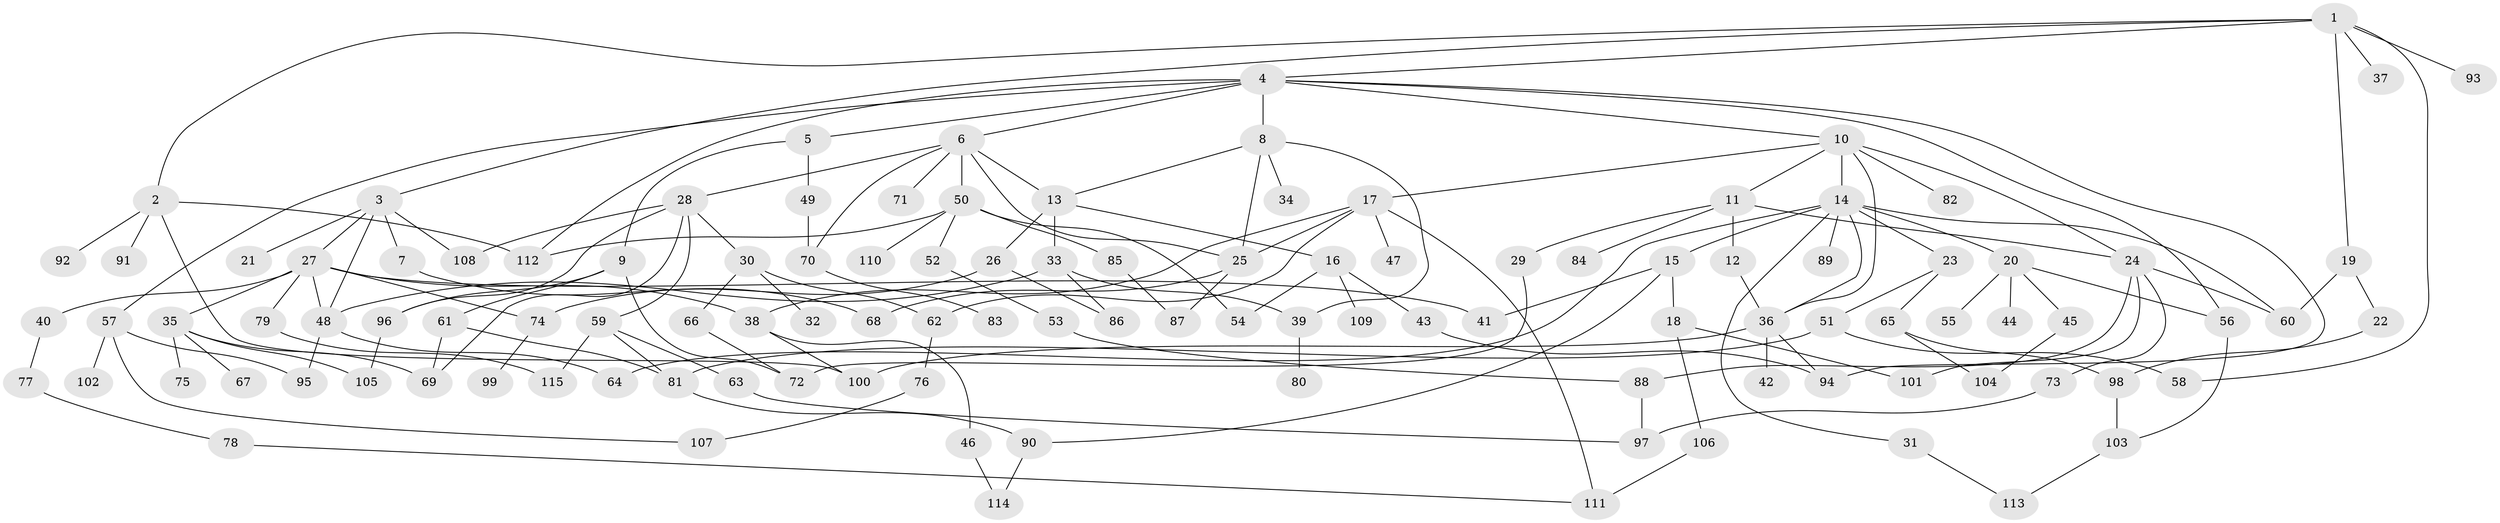// coarse degree distribution, {8: 0.0125, 5: 0.1, 10: 0.0375, 6: 0.075, 2: 0.2375, 4: 0.1125, 3: 0.1625, 1: 0.2375, 7: 0.025}
// Generated by graph-tools (version 1.1) at 2025/51/02/27/25 19:51:36]
// undirected, 115 vertices, 167 edges
graph export_dot {
graph [start="1"]
  node [color=gray90,style=filled];
  1;
  2;
  3;
  4;
  5;
  6;
  7;
  8;
  9;
  10;
  11;
  12;
  13;
  14;
  15;
  16;
  17;
  18;
  19;
  20;
  21;
  22;
  23;
  24;
  25;
  26;
  27;
  28;
  29;
  30;
  31;
  32;
  33;
  34;
  35;
  36;
  37;
  38;
  39;
  40;
  41;
  42;
  43;
  44;
  45;
  46;
  47;
  48;
  49;
  50;
  51;
  52;
  53;
  54;
  55;
  56;
  57;
  58;
  59;
  60;
  61;
  62;
  63;
  64;
  65;
  66;
  67;
  68;
  69;
  70;
  71;
  72;
  73;
  74;
  75;
  76;
  77;
  78;
  79;
  80;
  81;
  82;
  83;
  84;
  85;
  86;
  87;
  88;
  89;
  90;
  91;
  92;
  93;
  94;
  95;
  96;
  97;
  98;
  99;
  100;
  101;
  102;
  103;
  104;
  105;
  106;
  107;
  108;
  109;
  110;
  111;
  112;
  113;
  114;
  115;
  1 -- 2;
  1 -- 3;
  1 -- 4;
  1 -- 19;
  1 -- 37;
  1 -- 93;
  1 -- 58;
  2 -- 91;
  2 -- 92;
  2 -- 100;
  2 -- 112;
  3 -- 7;
  3 -- 21;
  3 -- 27;
  3 -- 108;
  3 -- 48;
  4 -- 5;
  4 -- 6;
  4 -- 8;
  4 -- 10;
  4 -- 56;
  4 -- 57;
  4 -- 112;
  4 -- 94;
  5 -- 9;
  5 -- 49;
  6 -- 13;
  6 -- 25;
  6 -- 28;
  6 -- 50;
  6 -- 70;
  6 -- 71;
  7 -- 68;
  8 -- 34;
  8 -- 25;
  8 -- 13;
  8 -- 39;
  9 -- 61;
  9 -- 96;
  9 -- 72;
  10 -- 11;
  10 -- 14;
  10 -- 17;
  10 -- 24;
  10 -- 82;
  10 -- 36;
  11 -- 12;
  11 -- 29;
  11 -- 84;
  11 -- 24;
  12 -- 36;
  13 -- 16;
  13 -- 26;
  13 -- 33;
  14 -- 15;
  14 -- 20;
  14 -- 23;
  14 -- 31;
  14 -- 60;
  14 -- 89;
  14 -- 64;
  14 -- 36;
  15 -- 18;
  15 -- 41;
  15 -- 90;
  16 -- 43;
  16 -- 109;
  16 -- 54;
  17 -- 38;
  17 -- 47;
  17 -- 111;
  17 -- 62;
  17 -- 25;
  18 -- 101;
  18 -- 106;
  19 -- 22;
  19 -- 60;
  20 -- 44;
  20 -- 45;
  20 -- 55;
  20 -- 56;
  22 -- 98;
  23 -- 51;
  23 -- 65;
  24 -- 73;
  24 -- 88;
  24 -- 60;
  24 -- 101;
  25 -- 87;
  25 -- 68;
  26 -- 74;
  26 -- 86;
  27 -- 35;
  27 -- 40;
  27 -- 74;
  27 -- 79;
  27 -- 38;
  27 -- 41;
  27 -- 48;
  28 -- 30;
  28 -- 59;
  28 -- 69;
  28 -- 96;
  28 -- 108;
  29 -- 72;
  30 -- 32;
  30 -- 62;
  30 -- 66;
  31 -- 113;
  33 -- 39;
  33 -- 48;
  33 -- 86;
  35 -- 67;
  35 -- 75;
  35 -- 105;
  35 -- 69;
  36 -- 42;
  36 -- 94;
  36 -- 100;
  38 -- 46;
  38 -- 100;
  39 -- 80;
  40 -- 77;
  43 -- 94;
  45 -- 104;
  46 -- 114;
  48 -- 64;
  48 -- 95;
  49 -- 70;
  50 -- 52;
  50 -- 54;
  50 -- 85;
  50 -- 110;
  50 -- 112;
  51 -- 58;
  51 -- 81;
  52 -- 53;
  53 -- 88;
  56 -- 103;
  57 -- 102;
  57 -- 95;
  57 -- 107;
  59 -- 63;
  59 -- 81;
  59 -- 115;
  61 -- 81;
  61 -- 69;
  62 -- 76;
  63 -- 97;
  65 -- 98;
  65 -- 104;
  66 -- 72;
  70 -- 83;
  73 -- 97;
  74 -- 99;
  76 -- 107;
  77 -- 78;
  78 -- 111;
  79 -- 115;
  81 -- 90;
  85 -- 87;
  88 -- 97;
  90 -- 114;
  96 -- 105;
  98 -- 103;
  103 -- 113;
  106 -- 111;
}

